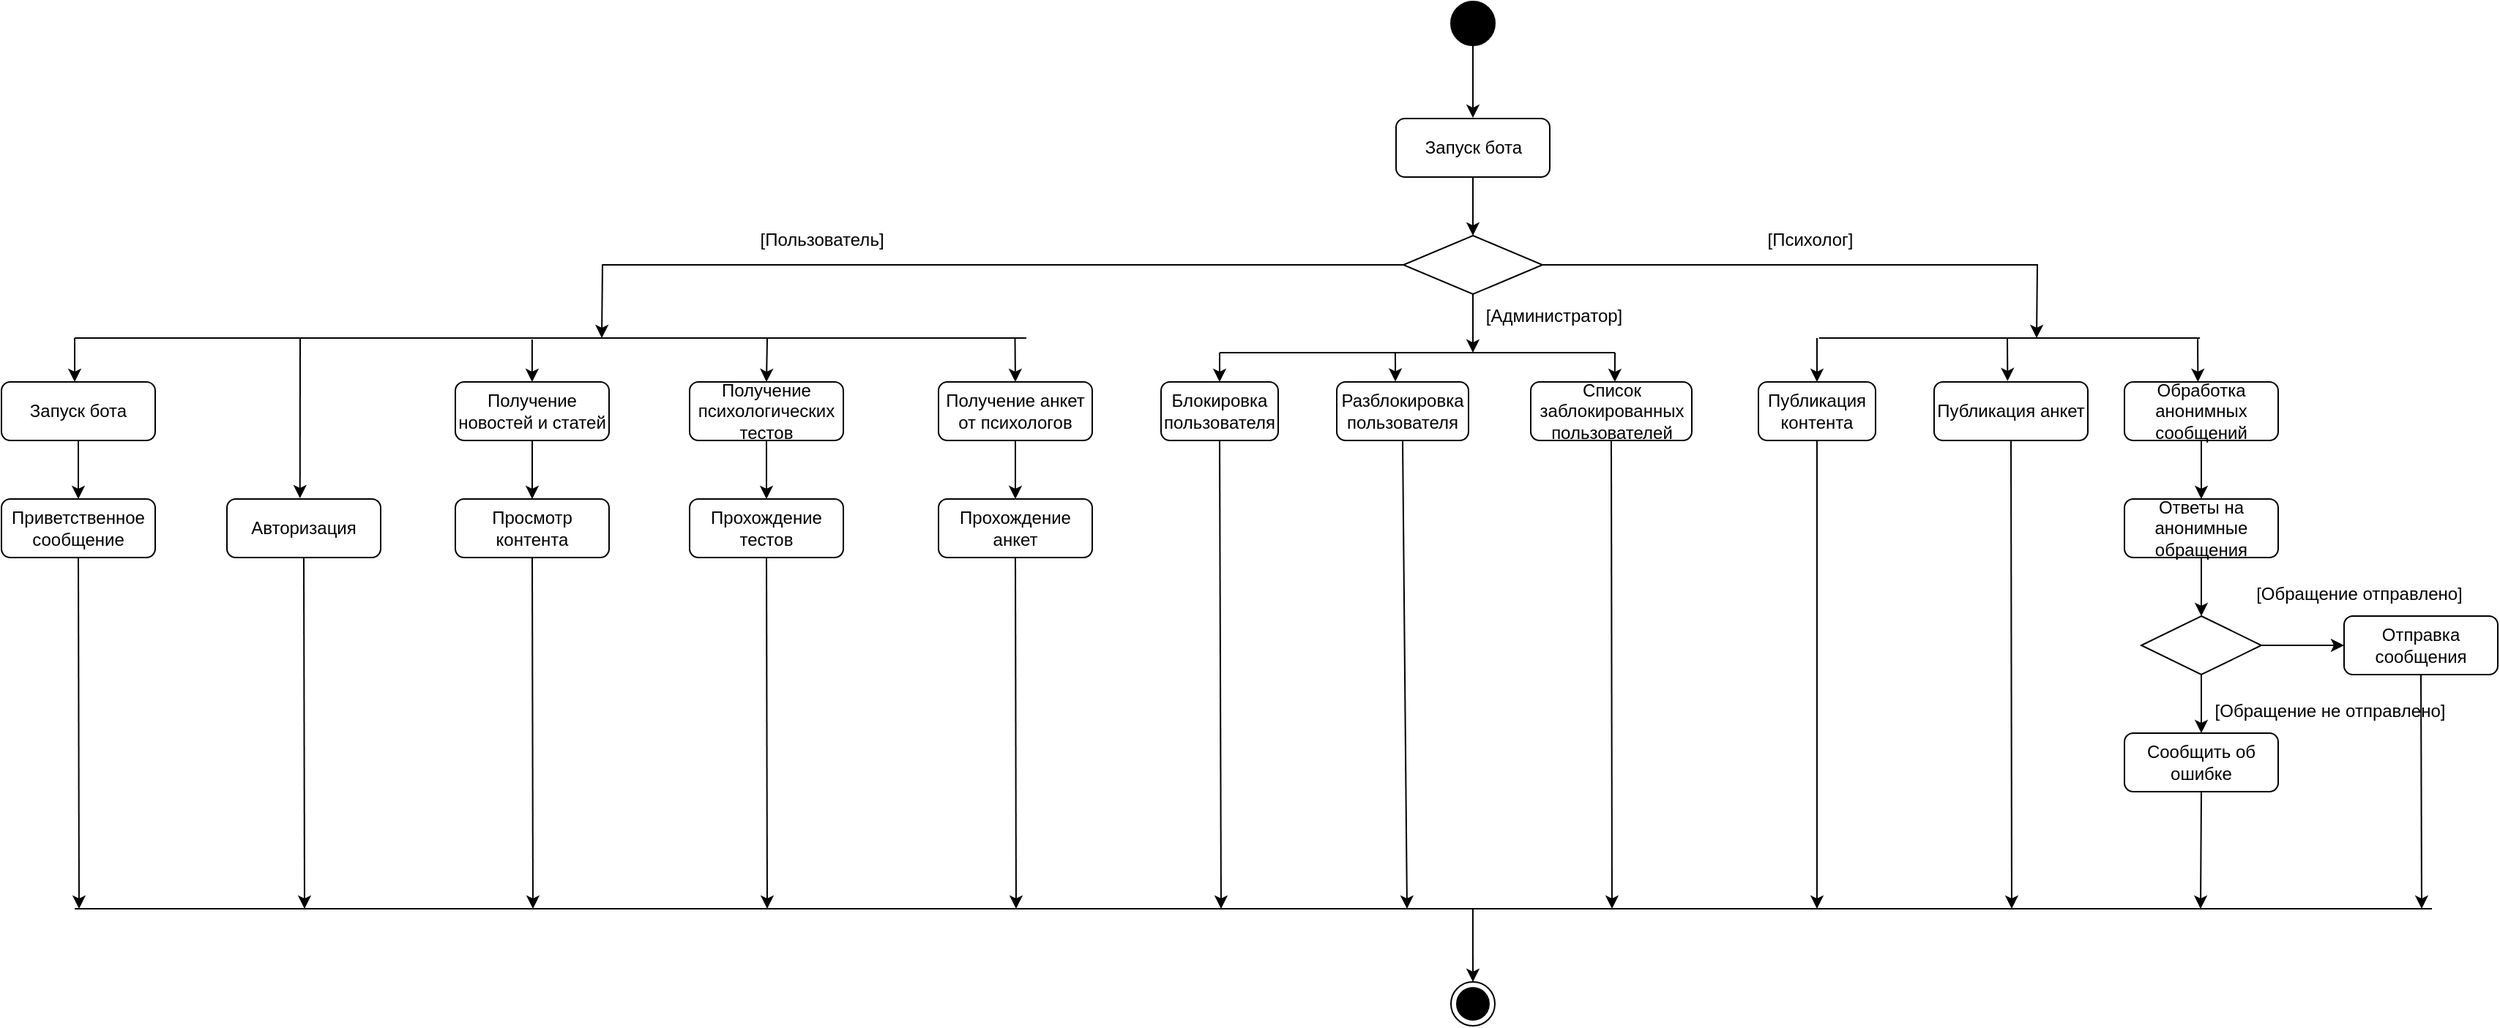 <mxfile version="25.0.2">
  <diagram name="Страница — 1" id="usfzSMHh_gBtJqY2iGYo">
    <mxGraphModel dx="3252" dy="1638" grid="1" gridSize="10" guides="1" tooltips="1" connect="1" arrows="1" fold="1" page="1" pageScale="1" pageWidth="827" pageHeight="1169" math="0" shadow="0">
      <root>
        <mxCell id="0" />
        <mxCell id="1" parent="0" />
        <mxCell id="c0yU30L7kKq1lyJ8Bi9i-4" style="rounded=0;orthogonalLoop=1;jettySize=auto;html=1;entryX=0.5;entryY=-0.012;entryDx=0;entryDy=0;entryPerimeter=0;" parent="1" source="c0yU30L7kKq1lyJ8Bi9i-2" target="c0yU30L7kKq1lyJ8Bi9i-3" edge="1">
          <mxGeometry relative="1" as="geometry" />
        </mxCell>
        <mxCell id="c0yU30L7kKq1lyJ8Bi9i-2" value="" style="ellipse;whiteSpace=wrap;html=1;aspect=fixed;gradientColor=none;fillColor=#000000;shadow=0;" parent="1" vertex="1">
          <mxGeometry x="430" y="20" width="30" height="30" as="geometry" />
        </mxCell>
        <mxCell id="c0yU30L7kKq1lyJ8Bi9i-6" style="edgeStyle=orthogonalEdgeStyle;rounded=0;orthogonalLoop=1;jettySize=auto;html=1;entryX=0.5;entryY=0;entryDx=0;entryDy=0;" parent="1" source="c0yU30L7kKq1lyJ8Bi9i-3" target="c0yU30L7kKq1lyJ8Bi9i-5" edge="1">
          <mxGeometry relative="1" as="geometry" />
        </mxCell>
        <mxCell id="c0yU30L7kKq1lyJ8Bi9i-3" value="Запуск бота" style="rounded=1;whiteSpace=wrap;html=1;" parent="1" vertex="1">
          <mxGeometry x="392.5" y="100" width="105" height="40" as="geometry" />
        </mxCell>
        <mxCell id="c0yU30L7kKq1lyJ8Bi9i-7" style="edgeStyle=orthogonalEdgeStyle;rounded=0;orthogonalLoop=1;jettySize=auto;html=1;exitX=0;exitY=0.5;exitDx=0;exitDy=0;" parent="1" source="c0yU30L7kKq1lyJ8Bi9i-5" edge="1">
          <mxGeometry relative="1" as="geometry">
            <mxPoint x="-150" y="250" as="targetPoint" />
            <mxPoint x="227.5" y="220" as="sourcePoint" />
          </mxGeometry>
        </mxCell>
        <mxCell id="c0yU30L7kKq1lyJ8Bi9i-9" style="edgeStyle=orthogonalEdgeStyle;rounded=0;orthogonalLoop=1;jettySize=auto;html=1;" parent="1" source="c0yU30L7kKq1lyJ8Bi9i-5" edge="1">
          <mxGeometry relative="1" as="geometry">
            <mxPoint x="830" y="250" as="targetPoint" />
          </mxGeometry>
        </mxCell>
        <mxCell id="c0yU30L7kKq1lyJ8Bi9i-5" value="" style="rhombus;whiteSpace=wrap;html=1;" parent="1" vertex="1">
          <mxGeometry x="397.5" y="180" width="95" height="40" as="geometry" />
        </mxCell>
        <mxCell id="c0yU30L7kKq1lyJ8Bi9i-8" value="[Пользователь]" style="text;html=1;align=center;verticalAlign=middle;resizable=0;points=[];autosize=1;strokeColor=none;fillColor=none;" parent="1" vertex="1">
          <mxGeometry x="-55" y="168" width="110" height="30" as="geometry" />
        </mxCell>
        <mxCell id="c0yU30L7kKq1lyJ8Bi9i-10" value="[Психолог]" style="text;html=1;align=center;verticalAlign=middle;resizable=0;points=[];autosize=1;strokeColor=none;fillColor=none;" parent="1" vertex="1">
          <mxGeometry x="635" y="168" width="80" height="30" as="geometry" />
        </mxCell>
        <mxCell id="c0yU30L7kKq1lyJ8Bi9i-12" value="" style="endArrow=none;html=1;rounded=0;" parent="1" edge="1">
          <mxGeometry width="50" height="50" relative="1" as="geometry">
            <mxPoint x="-510" y="250" as="sourcePoint" />
            <mxPoint x="140" y="250" as="targetPoint" />
            <Array as="points">
              <mxPoint x="27.5" y="250" />
            </Array>
          </mxGeometry>
        </mxCell>
        <mxCell id="c0yU30L7kKq1lyJ8Bi9i-13" value="" style="endArrow=classic;html=1;rounded=0;" parent="1" edge="1">
          <mxGeometry width="50" height="50" relative="1" as="geometry">
            <mxPoint x="-510" y="250" as="sourcePoint" />
            <mxPoint x="-510" y="280" as="targetPoint" />
          </mxGeometry>
        </mxCell>
        <mxCell id="c0yU30L7kKq1lyJ8Bi9i-23" style="edgeStyle=orthogonalEdgeStyle;rounded=0;orthogonalLoop=1;jettySize=auto;html=1;" parent="1" source="c0yU30L7kKq1lyJ8Bi9i-14" target="c0yU30L7kKq1lyJ8Bi9i-22" edge="1">
          <mxGeometry relative="1" as="geometry" />
        </mxCell>
        <mxCell id="c0yU30L7kKq1lyJ8Bi9i-14" value="Запуск бота" style="rounded=1;whiteSpace=wrap;html=1;" parent="1" vertex="1">
          <mxGeometry x="-560" y="280" width="105" height="40" as="geometry" />
        </mxCell>
        <mxCell id="5_mmA-VCduJ87uUV_mb8-3" style="rounded=0;orthogonalLoop=1;jettySize=auto;html=1;exitX=0.5;exitY=1;exitDx=0;exitDy=0;" edge="1" parent="1" source="c0yU30L7kKq1lyJ8Bi9i-15">
          <mxGeometry relative="1" as="geometry">
            <mxPoint x="-353" y="640" as="targetPoint" />
          </mxGeometry>
        </mxCell>
        <mxCell id="c0yU30L7kKq1lyJ8Bi9i-15" value="Авторизация" style="rounded=1;whiteSpace=wrap;html=1;" parent="1" vertex="1">
          <mxGeometry x="-406" y="360" width="105" height="40" as="geometry" />
        </mxCell>
        <mxCell id="c0yU30L7kKq1lyJ8Bi9i-25" style="edgeStyle=orthogonalEdgeStyle;rounded=0;orthogonalLoop=1;jettySize=auto;html=1;" parent="1" source="c0yU30L7kKq1lyJ8Bi9i-19" target="c0yU30L7kKq1lyJ8Bi9i-24" edge="1">
          <mxGeometry relative="1" as="geometry" />
        </mxCell>
        <mxCell id="c0yU30L7kKq1lyJ8Bi9i-19" value="Получение новостей и статей" style="rounded=1;whiteSpace=wrap;html=1;" parent="1" vertex="1">
          <mxGeometry x="-250" y="280" width="105" height="40" as="geometry" />
        </mxCell>
        <mxCell id="c0yU30L7kKq1lyJ8Bi9i-31" style="edgeStyle=orthogonalEdgeStyle;rounded=0;orthogonalLoop=1;jettySize=auto;html=1;entryX=0.5;entryY=0;entryDx=0;entryDy=0;" parent="1" source="c0yU30L7kKq1lyJ8Bi9i-20" target="c0yU30L7kKq1lyJ8Bi9i-26" edge="1">
          <mxGeometry relative="1" as="geometry" />
        </mxCell>
        <mxCell id="c0yU30L7kKq1lyJ8Bi9i-20" value="Получение психологических тестов" style="rounded=1;whiteSpace=wrap;html=1;" parent="1" vertex="1">
          <mxGeometry x="-90" y="280" width="105" height="40" as="geometry" />
        </mxCell>
        <mxCell id="c0yU30L7kKq1lyJ8Bi9i-32" style="edgeStyle=orthogonalEdgeStyle;rounded=0;orthogonalLoop=1;jettySize=auto;html=1;entryX=0.5;entryY=0;entryDx=0;entryDy=0;" parent="1" source="c0yU30L7kKq1lyJ8Bi9i-21" target="c0yU30L7kKq1lyJ8Bi9i-27" edge="1">
          <mxGeometry relative="1" as="geometry" />
        </mxCell>
        <mxCell id="c0yU30L7kKq1lyJ8Bi9i-21" value="Получение анкет от психологов" style="rounded=1;whiteSpace=wrap;html=1;" parent="1" vertex="1">
          <mxGeometry x="80" y="280" width="105" height="40" as="geometry" />
        </mxCell>
        <mxCell id="5_mmA-VCduJ87uUV_mb8-2" style="rounded=0;orthogonalLoop=1;jettySize=auto;html=1;exitX=0.5;exitY=1;exitDx=0;exitDy=0;" edge="1" parent="1" source="c0yU30L7kKq1lyJ8Bi9i-22">
          <mxGeometry relative="1" as="geometry">
            <mxPoint x="-507" y="640" as="targetPoint" />
          </mxGeometry>
        </mxCell>
        <mxCell id="c0yU30L7kKq1lyJ8Bi9i-22" value="Приветственное сообщение" style="rounded=1;whiteSpace=wrap;html=1;" parent="1" vertex="1">
          <mxGeometry x="-560" y="360" width="105" height="40" as="geometry" />
        </mxCell>
        <mxCell id="5_mmA-VCduJ87uUV_mb8-4" style="rounded=0;orthogonalLoop=1;jettySize=auto;html=1;exitX=0.5;exitY=1;exitDx=0;exitDy=0;" edge="1" parent="1" source="c0yU30L7kKq1lyJ8Bi9i-24">
          <mxGeometry relative="1" as="geometry">
            <mxPoint x="-197" y="640" as="targetPoint" />
          </mxGeometry>
        </mxCell>
        <mxCell id="c0yU30L7kKq1lyJ8Bi9i-24" value="Просмотр контента" style="rounded=1;whiteSpace=wrap;html=1;" parent="1" vertex="1">
          <mxGeometry x="-250" y="360" width="105" height="40" as="geometry" />
        </mxCell>
        <mxCell id="5_mmA-VCduJ87uUV_mb8-5" style="rounded=0;orthogonalLoop=1;jettySize=auto;html=1;exitX=0.5;exitY=1;exitDx=0;exitDy=0;" edge="1" parent="1" source="c0yU30L7kKq1lyJ8Bi9i-26">
          <mxGeometry relative="1" as="geometry">
            <mxPoint x="-37" y="640" as="targetPoint" />
          </mxGeometry>
        </mxCell>
        <mxCell id="c0yU30L7kKq1lyJ8Bi9i-26" value="Прохождение тестов" style="rounded=1;whiteSpace=wrap;html=1;" parent="1" vertex="1">
          <mxGeometry x="-90" y="360" width="105" height="40" as="geometry" />
        </mxCell>
        <mxCell id="5_mmA-VCduJ87uUV_mb8-6" style="rounded=0;orthogonalLoop=1;jettySize=auto;html=1;exitX=0.5;exitY=1;exitDx=0;exitDy=0;" edge="1" parent="1" source="c0yU30L7kKq1lyJ8Bi9i-27">
          <mxGeometry relative="1" as="geometry">
            <mxPoint x="133" y="640" as="targetPoint" />
          </mxGeometry>
        </mxCell>
        <mxCell id="c0yU30L7kKq1lyJ8Bi9i-27" value="Прохождение анкет" style="rounded=1;whiteSpace=wrap;html=1;" parent="1" vertex="1">
          <mxGeometry x="80" y="360" width="105" height="40" as="geometry" />
        </mxCell>
        <mxCell id="c0yU30L7kKq1lyJ8Bi9i-28" value="" style="endArrow=classic;html=1;rounded=0;entryX=0.475;entryY=-0.013;entryDx=0;entryDy=0;entryPerimeter=0;" parent="1" target="c0yU30L7kKq1lyJ8Bi9i-15" edge="1">
          <mxGeometry width="50" height="50" relative="1" as="geometry">
            <mxPoint x="-356" y="250" as="sourcePoint" />
            <mxPoint x="-356" y="280" as="targetPoint" />
          </mxGeometry>
        </mxCell>
        <mxCell id="c0yU30L7kKq1lyJ8Bi9i-29" value="" style="endArrow=classic;html=1;rounded=0;entryX=0.475;entryY=-0.013;entryDx=0;entryDy=0;entryPerimeter=0;" parent="1" edge="1">
          <mxGeometry width="50" height="50" relative="1" as="geometry">
            <mxPoint x="-197.55" y="251" as="sourcePoint" />
            <mxPoint x="-197.55" y="280" as="targetPoint" />
          </mxGeometry>
        </mxCell>
        <mxCell id="c0yU30L7kKq1lyJ8Bi9i-33" value="" style="endArrow=classic;html=1;rounded=0;entryX=0.5;entryY=0;entryDx=0;entryDy=0;" parent="1" target="c0yU30L7kKq1lyJ8Bi9i-20" edge="1">
          <mxGeometry width="50" height="50" relative="1" as="geometry">
            <mxPoint x="-37" y="250" as="sourcePoint" />
            <mxPoint x="-20" y="250" as="targetPoint" />
          </mxGeometry>
        </mxCell>
        <mxCell id="c0yU30L7kKq1lyJ8Bi9i-34" style="edgeStyle=orthogonalEdgeStyle;rounded=0;orthogonalLoop=1;jettySize=auto;html=1;entryX=0.5;entryY=0;entryDx=0;entryDy=0;" parent="1" target="c0yU30L7kKq1lyJ8Bi9i-21" edge="1">
          <mxGeometry relative="1" as="geometry">
            <mxPoint x="132.24" y="250" as="sourcePoint" />
            <mxPoint x="132.24" y="290" as="targetPoint" />
          </mxGeometry>
        </mxCell>
        <mxCell id="sCvkFEpSh0oFNajZSZZl-14" style="rounded=0;orthogonalLoop=1;jettySize=auto;html=1;" parent="1" source="sCvkFEpSh0oFNajZSZZl-2" target="sCvkFEpSh0oFNajZSZZl-13" edge="1">
          <mxGeometry relative="1" as="geometry" />
        </mxCell>
        <mxCell id="sCvkFEpSh0oFNajZSZZl-2" value="Обработка анонимных сообщений" style="rounded=1;whiteSpace=wrap;html=1;" parent="1" vertex="1">
          <mxGeometry x="890" y="280" width="105" height="40" as="geometry" />
        </mxCell>
        <mxCell id="5_mmA-VCduJ87uUV_mb8-10" style="edgeStyle=orthogonalEdgeStyle;rounded=0;orthogonalLoop=1;jettySize=auto;html=1;exitX=0.5;exitY=1;exitDx=0;exitDy=0;" edge="1" parent="1" source="sCvkFEpSh0oFNajZSZZl-3">
          <mxGeometry relative="1" as="geometry">
            <mxPoint x="680" y="640" as="targetPoint" />
          </mxGeometry>
        </mxCell>
        <mxCell id="sCvkFEpSh0oFNajZSZZl-3" value="Публикация контента" style="rounded=1;whiteSpace=wrap;html=1;" parent="1" vertex="1">
          <mxGeometry x="640" y="280" width="80" height="40" as="geometry" />
        </mxCell>
        <mxCell id="5_mmA-VCduJ87uUV_mb8-12" style="rounded=0;orthogonalLoop=1;jettySize=auto;html=1;exitX=0.5;exitY=1;exitDx=0;exitDy=0;" edge="1" parent="1" source="sCvkFEpSh0oFNajZSZZl-4">
          <mxGeometry relative="1" as="geometry">
            <mxPoint x="813" y="640" as="targetPoint" />
          </mxGeometry>
        </mxCell>
        <mxCell id="sCvkFEpSh0oFNajZSZZl-4" value="Публикация анкет" style="rounded=1;whiteSpace=wrap;html=1;" parent="1" vertex="1">
          <mxGeometry x="760" y="280" width="105" height="40" as="geometry" />
        </mxCell>
        <mxCell id="sCvkFEpSh0oFNajZSZZl-10" value="" style="endArrow=classic;html=1;rounded=0;entryX=0.478;entryY=-0.015;entryDx=0;entryDy=0;entryPerimeter=0;" parent="1" target="sCvkFEpSh0oFNajZSZZl-4" edge="1">
          <mxGeometry width="50" height="50" relative="1" as="geometry">
            <mxPoint x="810" y="250" as="sourcePoint" />
            <mxPoint x="840" y="260" as="targetPoint" />
          </mxGeometry>
        </mxCell>
        <mxCell id="sCvkFEpSh0oFNajZSZZl-61" style="edgeStyle=orthogonalEdgeStyle;rounded=0;orthogonalLoop=1;jettySize=auto;html=1;exitX=0.5;exitY=1;exitDx=0;exitDy=0;" parent="1" source="sCvkFEpSh0oFNajZSZZl-13" target="sCvkFEpSh0oFNajZSZZl-56" edge="1">
          <mxGeometry relative="1" as="geometry" />
        </mxCell>
        <mxCell id="sCvkFEpSh0oFNajZSZZl-13" value="Ответы на анонимные обращения" style="rounded=1;whiteSpace=wrap;html=1;" parent="1" vertex="1">
          <mxGeometry x="890" y="360" width="105" height="40" as="geometry" />
        </mxCell>
        <mxCell id="sCvkFEpSh0oFNajZSZZl-54" style="edgeStyle=orthogonalEdgeStyle;rounded=0;orthogonalLoop=1;jettySize=auto;html=1;entryX=0.5;entryY=0;entryDx=0;entryDy=0;" parent="1" source="sCvkFEpSh0oFNajZSZZl-56" target="sCvkFEpSh0oFNajZSZZl-57" edge="1">
          <mxGeometry relative="1" as="geometry" />
        </mxCell>
        <mxCell id="5_mmA-VCduJ87uUV_mb8-11" style="edgeStyle=orthogonalEdgeStyle;rounded=0;orthogonalLoop=1;jettySize=auto;html=1;exitX=1;exitY=0.5;exitDx=0;exitDy=0;entryX=0;entryY=0.5;entryDx=0;entryDy=0;" edge="1" parent="1" source="sCvkFEpSh0oFNajZSZZl-56" target="Lqrpq_iRCu3QBZQFHE30-6">
          <mxGeometry relative="1" as="geometry" />
        </mxCell>
        <mxCell id="sCvkFEpSh0oFNajZSZZl-56" value="" style="rhombus;whiteSpace=wrap;html=1;" parent="1" vertex="1">
          <mxGeometry x="901.5" y="440" width="82" height="40" as="geometry" />
        </mxCell>
        <mxCell id="5_mmA-VCduJ87uUV_mb8-13" style="edgeStyle=orthogonalEdgeStyle;rounded=0;orthogonalLoop=1;jettySize=auto;html=1;exitX=0.5;exitY=1;exitDx=0;exitDy=0;" edge="1" parent="1" source="sCvkFEpSh0oFNajZSZZl-57">
          <mxGeometry relative="1" as="geometry">
            <mxPoint x="942" y="640" as="targetPoint" />
          </mxGeometry>
        </mxCell>
        <mxCell id="sCvkFEpSh0oFNajZSZZl-57" value="Сообщить об ошибке" style="rounded=1;whiteSpace=wrap;html=1;" parent="1" vertex="1">
          <mxGeometry x="890" y="520" width="105" height="40" as="geometry" />
        </mxCell>
        <mxCell id="sCvkFEpSh0oFNajZSZZl-58" value="[Обращение не отправлено]" style="text;html=1;align=center;verticalAlign=middle;resizable=0;points=[];autosize=1;strokeColor=none;fillColor=none;" parent="1" vertex="1">
          <mxGeometry x="940" y="490" width="180" height="30" as="geometry" />
        </mxCell>
        <mxCell id="sCvkFEpSh0oFNajZSZZl-60" value="[Обращение отправлено]" style="text;html=1;align=center;verticalAlign=middle;resizable=0;points=[];autosize=1;strokeColor=none;fillColor=none;" parent="1" vertex="1">
          <mxGeometry x="970" y="410" width="160" height="30" as="geometry" />
        </mxCell>
        <mxCell id="aEb_i5zCXOhdtHMT1TnR-1" value="" style="endArrow=none;html=1;rounded=0;" parent="1" edge="1">
          <mxGeometry width="50" height="50" relative="1" as="geometry">
            <mxPoint x="681.5" y="250" as="sourcePoint" />
            <mxPoint x="941.5" y="250" as="targetPoint" />
          </mxGeometry>
        </mxCell>
        <mxCell id="aEb_i5zCXOhdtHMT1TnR-5" value="" style="endArrow=classic;html=1;rounded=0;entryX=0.5;entryY=0;entryDx=0;entryDy=0;" parent="1" target="sCvkFEpSh0oFNajZSZZl-3" edge="1">
          <mxGeometry width="50" height="50" relative="1" as="geometry">
            <mxPoint x="680" y="250" as="sourcePoint" />
            <mxPoint x="720" y="340" as="targetPoint" />
            <Array as="points">
              <mxPoint x="680" y="260" />
            </Array>
          </mxGeometry>
        </mxCell>
        <mxCell id="aEb_i5zCXOhdtHMT1TnR-6" value="" style="endArrow=none;html=1;rounded=0;" parent="1" edge="1">
          <mxGeometry width="50" height="50" relative="1" as="geometry">
            <mxPoint x="272" y="260" as="sourcePoint" />
            <mxPoint x="542" y="260" as="targetPoint" />
          </mxGeometry>
        </mxCell>
        <mxCell id="5_mmA-VCduJ87uUV_mb8-7" style="rounded=0;orthogonalLoop=1;jettySize=auto;html=1;exitX=0.5;exitY=1;exitDx=0;exitDy=0;" edge="1" parent="1" source="aEb_i5zCXOhdtHMT1TnR-8">
          <mxGeometry relative="1" as="geometry">
            <mxPoint x="273" y="640" as="targetPoint" />
          </mxGeometry>
        </mxCell>
        <mxCell id="aEb_i5zCXOhdtHMT1TnR-8" value="Блокировка пользователя" style="rounded=1;whiteSpace=wrap;html=1;" parent="1" vertex="1">
          <mxGeometry x="232" y="280" width="80" height="40" as="geometry" />
        </mxCell>
        <mxCell id="5_mmA-VCduJ87uUV_mb8-8" style="rounded=0;orthogonalLoop=1;jettySize=auto;html=1;exitX=0.5;exitY=1;exitDx=0;exitDy=0;" edge="1" parent="1" source="aEb_i5zCXOhdtHMT1TnR-9">
          <mxGeometry relative="1" as="geometry">
            <mxPoint x="400" y="640" as="targetPoint" />
          </mxGeometry>
        </mxCell>
        <mxCell id="aEb_i5zCXOhdtHMT1TnR-9" value="Разблокировка пользователя" style="rounded=1;whiteSpace=wrap;html=1;" parent="1" vertex="1">
          <mxGeometry x="352" y="280" width="90" height="40" as="geometry" />
        </mxCell>
        <mxCell id="5_mmA-VCduJ87uUV_mb8-9" style="rounded=0;orthogonalLoop=1;jettySize=auto;html=1;exitX=0.5;exitY=1;exitDx=0;exitDy=0;" edge="1" parent="1" source="aEb_i5zCXOhdtHMT1TnR-10">
          <mxGeometry relative="1" as="geometry">
            <mxPoint x="540" y="640" as="targetPoint" />
          </mxGeometry>
        </mxCell>
        <mxCell id="aEb_i5zCXOhdtHMT1TnR-10" value="Список заблокированных пользователей" style="rounded=1;whiteSpace=wrap;html=1;" parent="1" vertex="1">
          <mxGeometry x="484.5" y="280" width="110" height="40" as="geometry" />
        </mxCell>
        <mxCell id="aEb_i5zCXOhdtHMT1TnR-11" value="" style="endArrow=classic;html=1;rounded=0;entryX=0.5;entryY=0;entryDx=0;entryDy=0;" parent="1" target="aEb_i5zCXOhdtHMT1TnR-8" edge="1">
          <mxGeometry width="50" height="50" relative="1" as="geometry">
            <mxPoint x="272" y="260" as="sourcePoint" />
            <mxPoint x="302" y="270" as="targetPoint" />
          </mxGeometry>
        </mxCell>
        <mxCell id="aEb_i5zCXOhdtHMT1TnR-13" value="" style="endArrow=classic;html=1;rounded=0;entryX=0.445;entryY=-0.007;entryDx=0;entryDy=0;entryPerimeter=0;" parent="1" target="aEb_i5zCXOhdtHMT1TnR-9" edge="1">
          <mxGeometry width="50" height="50" relative="1" as="geometry">
            <mxPoint x="392" y="260" as="sourcePoint" />
            <mxPoint x="402" y="260" as="targetPoint" />
          </mxGeometry>
        </mxCell>
        <mxCell id="aEb_i5zCXOhdtHMT1TnR-16" value="" style="endArrow=classic;html=1;rounded=0;entryX=0.522;entryY=0.001;entryDx=0;entryDy=0;entryPerimeter=0;" parent="1" target="aEb_i5zCXOhdtHMT1TnR-10" edge="1">
          <mxGeometry width="50" height="50" relative="1" as="geometry">
            <mxPoint x="542" y="260" as="sourcePoint" />
            <mxPoint x="582" y="240" as="targetPoint" />
          </mxGeometry>
        </mxCell>
        <mxCell id="aEb_i5zCXOhdtHMT1TnR-18" value="" style="endArrow=classic;html=1;rounded=0;exitX=0.5;exitY=1;exitDx=0;exitDy=0;" parent="1" source="c0yU30L7kKq1lyJ8Bi9i-5" edge="1">
          <mxGeometry width="50" height="50" relative="1" as="geometry">
            <mxPoint x="440" y="280" as="sourcePoint" />
            <mxPoint x="445" y="260" as="targetPoint" />
          </mxGeometry>
        </mxCell>
        <mxCell id="aEb_i5zCXOhdtHMT1TnR-19" value="[Администратор]" style="text;html=1;align=center;verticalAlign=middle;resizable=0;points=[];autosize=1;strokeColor=none;fillColor=none;" parent="1" vertex="1">
          <mxGeometry x="440" y="220" width="120" height="30" as="geometry" />
        </mxCell>
        <mxCell id="5_mmA-VCduJ87uUV_mb8-14" style="rounded=0;orthogonalLoop=1;jettySize=auto;html=1;exitX=0.5;exitY=1;exitDx=0;exitDy=0;" edge="1" parent="1" source="Lqrpq_iRCu3QBZQFHE30-6">
          <mxGeometry relative="1" as="geometry">
            <mxPoint x="1093" y="640" as="targetPoint" />
          </mxGeometry>
        </mxCell>
        <mxCell id="Lqrpq_iRCu3QBZQFHE30-6" value="Отправка сообщения" style="rounded=1;whiteSpace=wrap;html=1;" parent="1" vertex="1">
          <mxGeometry x="1040" y="440" width="105" height="40" as="geometry" />
        </mxCell>
        <mxCell id="Lqrpq_iRCu3QBZQFHE30-11" value="" style="endArrow=classic;html=1;rounded=0;entryX=0.478;entryY=-0.001;entryDx=0;entryDy=0;entryPerimeter=0;" parent="1" target="sCvkFEpSh0oFNajZSZZl-2" edge="1">
          <mxGeometry width="50" height="50" relative="1" as="geometry">
            <mxPoint x="940" y="250" as="sourcePoint" />
            <mxPoint x="970" y="250" as="targetPoint" />
          </mxGeometry>
        </mxCell>
        <mxCell id="v5q4HceAU-9spJrGno5s-3" value="" style="ellipse;html=1;shape=endState;fillColor=#000000;strokeColor=#000000;" parent="1" vertex="1">
          <mxGeometry x="430" y="690" width="30" height="30" as="geometry" />
        </mxCell>
        <mxCell id="5_mmA-VCduJ87uUV_mb8-1" value="" style="endArrow=none;html=1;rounded=0;" edge="1" parent="1">
          <mxGeometry width="50" height="50" relative="1" as="geometry">
            <mxPoint x="-510" y="640" as="sourcePoint" />
            <mxPoint x="1100" y="640" as="targetPoint" />
          </mxGeometry>
        </mxCell>
        <mxCell id="5_mmA-VCduJ87uUV_mb8-16" value="" style="endArrow=classic;html=1;rounded=0;entryX=0.5;entryY=0;entryDx=0;entryDy=0;" edge="1" parent="1" target="v5q4HceAU-9spJrGno5s-3">
          <mxGeometry width="50" height="50" relative="1" as="geometry">
            <mxPoint x="444.96" y="640" as="sourcePoint" />
            <mxPoint x="444.97" y="700" as="targetPoint" />
          </mxGeometry>
        </mxCell>
      </root>
    </mxGraphModel>
  </diagram>
</mxfile>
